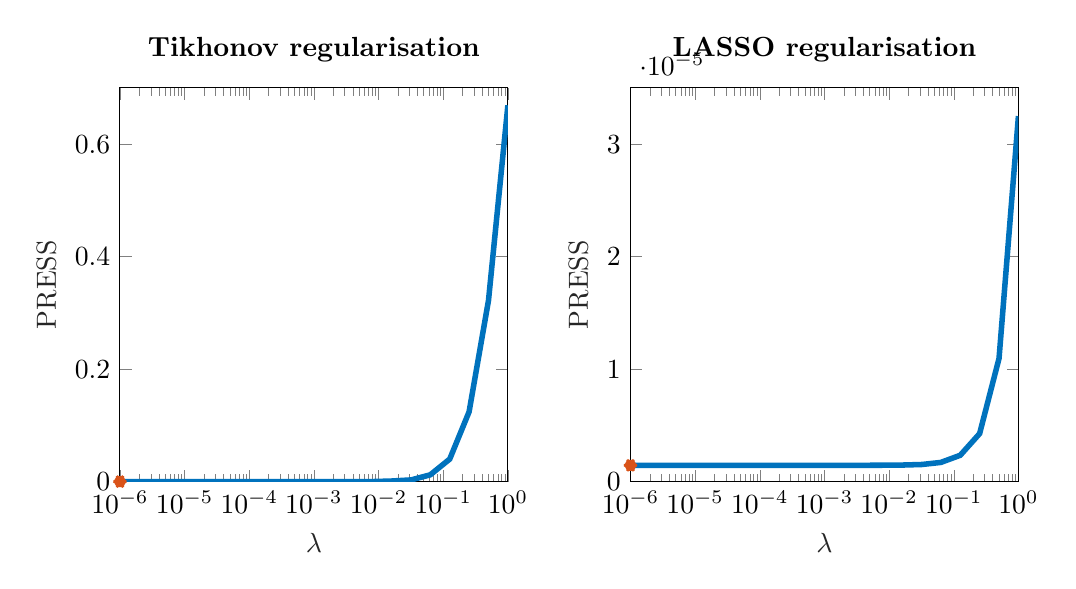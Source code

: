 % This file was created by matlab2tikz.
%
\definecolor{mycolor1}{rgb}{0.0,0.447,0.741}%
\definecolor{mycolor2}{rgb}{0.85,0.325,0.098}%
%
\begin{tikzpicture}

\begin{axis}[%
width=4.927cm,
height=5cm,
at={(0cm,0cm)},
scale only axis,
xmode=log,
xmin=1e-06,
xmax=1,
xminorticks=true,
xlabel style={font=\color{white!15!black}},
xlabel={$\lambda$},
ymin=0,
ymax=0.7,
ylabel style={font=\color{white!15!black}},
ylabel={PRESS},
axis background/.style={fill=white},
title style={font=\bfseries},
title={Tikhonov regularisation}
]
\addplot [color=mycolor1, line width=2.0pt, forget plot]
  table[row sep=crcr]{%
1e-06	1.445e-06\\
1.995e-06	1.445e-06\\
3.981e-06	1.445e-06\\
7.943e-06	1.446e-06\\
1.585e-05	1.447e-06\\
3.162e-05	1.45e-06\\
6.31e-05	1.462e-06\\
0.0	1.506e-06\\
0.0	1.674e-06\\
0.001	2.327e-06\\
0.001	4.893e-06\\
0.002	1.502e-05\\
0.004	5.499e-05\\
0.008	0.0\\
0.016	0.001\\
0.032	0.003\\
0.063	0.012\\
0.126	0.04\\
0.251	0.124\\
0.501	0.322\\
1	0.669\\
};
\addplot [color=mycolor2, line width=3.0pt, draw=none, mark=asterisk, mark options={solid, mycolor2}, forget plot]
  table[row sep=crcr]{%
1e-06	1.445e-06\\
};
\end{axis}

\begin{axis}[%
width=4.927cm,
height=5cm,
at={(6.484cm,0cm)},
scale only axis,
xmode=log,
xmin=1e-06,
xmax=1,
xminorticks=true,
xlabel style={font=\color{white!15!black}},
xlabel={$\lambda$},
ymin=0,
ymax=3.5e-05,
ylabel style={font=\color{white!15!black}},
ylabel={PRESS},
axis background/.style={fill=white},
title style={font=\bfseries},
title={LASSO regularisation}
]
\addplot [color=mycolor1, line width=2.0pt, forget plot]
  table[row sep=crcr]{%
1e-06	1.445e-06\\
1.995e-06	1.445e-06\\
3.981e-06	1.445e-06\\
7.943e-06	1.445e-06\\
1.585e-05	1.445e-06\\
3.162e-05	1.445e-06\\
6.31e-05	1.445e-06\\
0.0	1.445e-06\\
0.0	1.445e-06\\
0.001	1.445e-06\\
0.001	1.445e-06\\
0.002	1.446e-06\\
0.004	1.448e-06\\
0.008	1.453e-06\\
0.016	1.469e-06\\
0.032	1.518e-06\\
0.063	1.702e-06\\
0.126	2.34e-06\\
0.251	4.265e-06\\
0.501	1.095e-05\\
1	3.249e-05\\
};
\addplot [color=mycolor2, line width=3.0pt, draw=none, mark=asterisk, mark options={solid, mycolor2}, forget plot]
  table[row sep=crcr]{%
1e-06	1.445e-06\\
};
\end{axis}
\end{tikzpicture}%